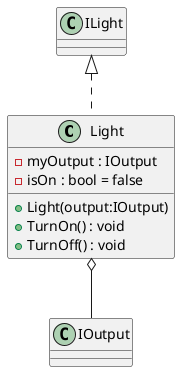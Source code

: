 @startuml
class Light {
    - myOutput : IOutput
    - isOn : bool = false
    + Light(output:IOutput)
    + TurnOn() : void
    + TurnOff() : void
}
ILight <|.. Light
Light o-- IOutput
@enduml

